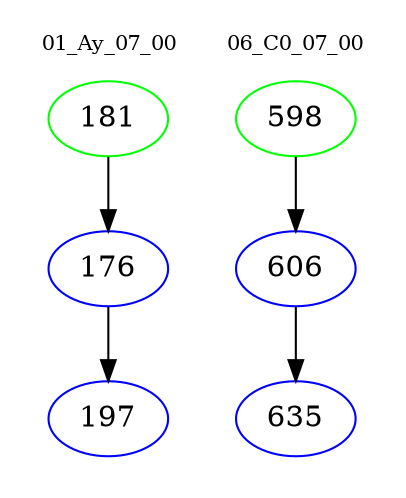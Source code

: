 digraph{
subgraph cluster_0 {
color = white
label = "01_Ay_07_00";
fontsize=10;
T0_181 [label="181", color="green"]
T0_181 -> T0_176 [color="black"]
T0_176 [label="176", color="blue"]
T0_176 -> T0_197 [color="black"]
T0_197 [label="197", color="blue"]
}
subgraph cluster_1 {
color = white
label = "06_C0_07_00";
fontsize=10;
T1_598 [label="598", color="green"]
T1_598 -> T1_606 [color="black"]
T1_606 [label="606", color="blue"]
T1_606 -> T1_635 [color="black"]
T1_635 [label="635", color="blue"]
}
}
